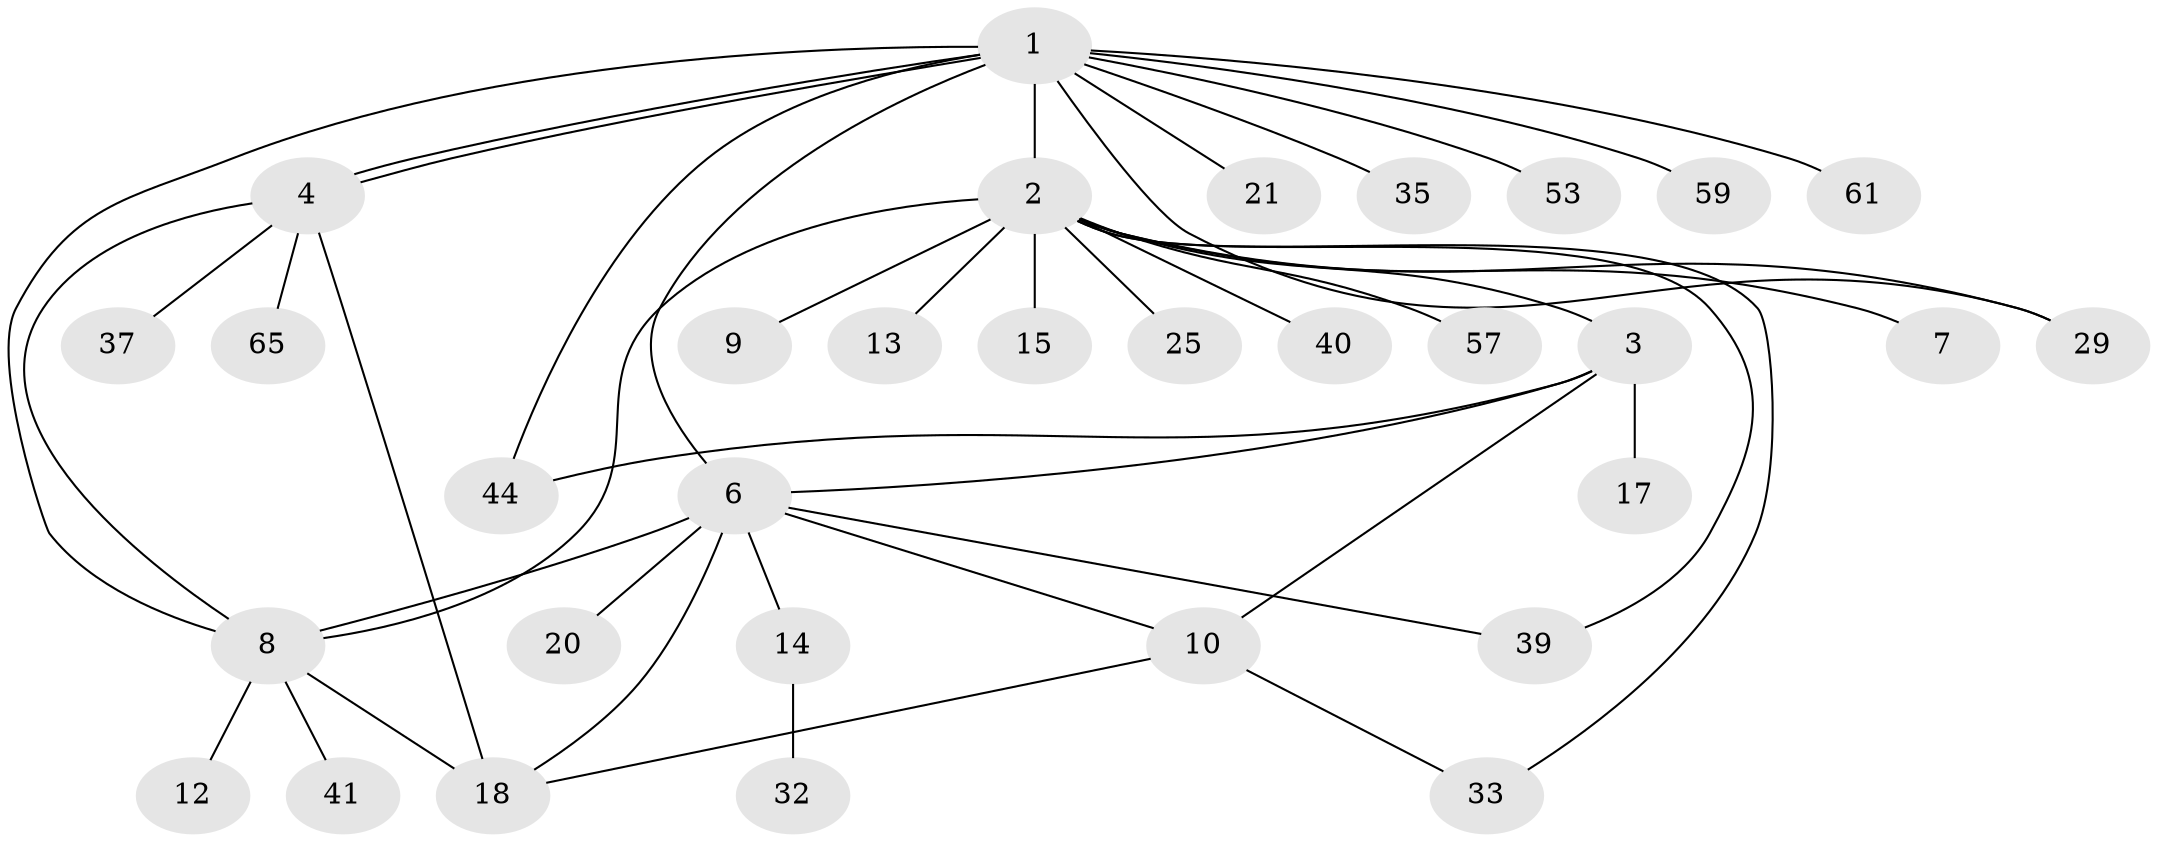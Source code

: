 // original degree distribution, {14: 0.03076923076923077, 5: 0.046153846153846156, 7: 0.015384615384615385, 2: 0.18461538461538463, 11: 0.015384615384615385, 1: 0.5384615384615384, 6: 0.03076923076923077, 4: 0.03076923076923077, 3: 0.09230769230769231, 10: 0.015384615384615385}
// Generated by graph-tools (version 1.1) at 2025/14/03/09/25 04:14:34]
// undirected, 32 vertices, 44 edges
graph export_dot {
graph [start="1"]
  node [color=gray90,style=filled];
  1;
  2;
  3 [super="+5"];
  4 [super="+23"];
  6 [super="+42+16+11+19+54+56+45+28"];
  7;
  8 [super="+38+52+31+24"];
  9;
  10;
  12 [super="+55"];
  13;
  14;
  15;
  17;
  18 [super="+22+26+30"];
  20;
  21;
  25;
  29 [super="+62"];
  32;
  33 [super="+43+49"];
  35;
  37;
  39;
  40;
  41;
  44;
  53;
  57;
  59;
  61;
  65;
  1 -- 2;
  1 -- 4;
  1 -- 4;
  1 -- 6;
  1 -- 21;
  1 -- 29;
  1 -- 35;
  1 -- 44;
  1 -- 53;
  1 -- 59;
  1 -- 61;
  1 -- 8 [weight=2];
  2 -- 3;
  2 -- 7;
  2 -- 9;
  2 -- 13;
  2 -- 15;
  2 -- 25;
  2 -- 33;
  2 -- 39;
  2 -- 40;
  2 -- 57;
  2 -- 29;
  2 -- 8;
  3 -- 10;
  3 -- 17;
  3 -- 44;
  3 -- 6;
  4 -- 8;
  4 -- 18;
  4 -- 37;
  4 -- 65;
  6 -- 14;
  6 -- 20;
  6 -- 39;
  6 -- 10;
  6 -- 8 [weight=3];
  6 -- 18;
  8 -- 12 [weight=2];
  8 -- 18 [weight=2];
  8 -- 41;
  10 -- 18;
  10 -- 33;
  14 -- 32;
}
